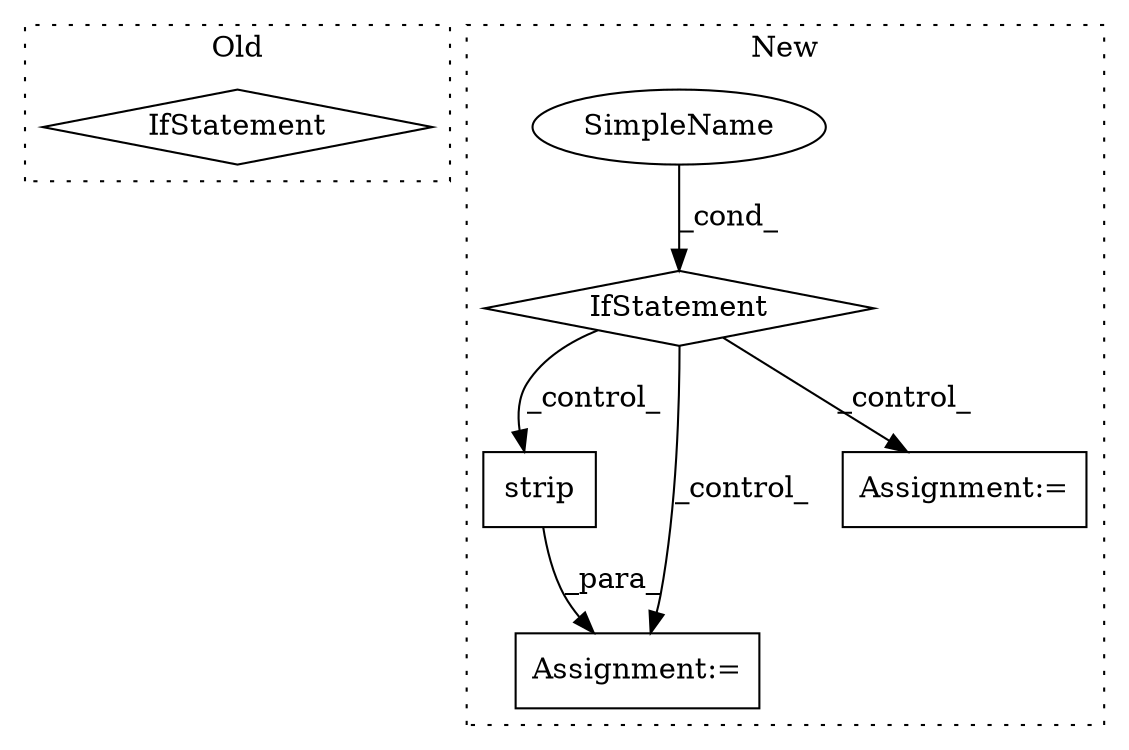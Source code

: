 digraph G {
subgraph cluster0 {
1 [label="IfStatement" a="25" s="2627,2634" l="4,2" shape="diamond"];
label = "Old";
style="dotted";
}
subgraph cluster1 {
2 [label="strip" a="32" s="2713" l="7" shape="box"];
3 [label="Assignment:=" a="7" s="2707" l="1" shape="box"];
4 [label="SimpleName" a="42" s="" l="" shape="ellipse"];
5 [label="IfStatement" a="25" s="2668,2693" l="4,2" shape="diamond"];
6 [label="Assignment:=" a="7" s="2746" l="1" shape="box"];
label = "New";
style="dotted";
}
2 -> 3 [label="_para_"];
4 -> 5 [label="_cond_"];
5 -> 6 [label="_control_"];
5 -> 2 [label="_control_"];
5 -> 3 [label="_control_"];
}